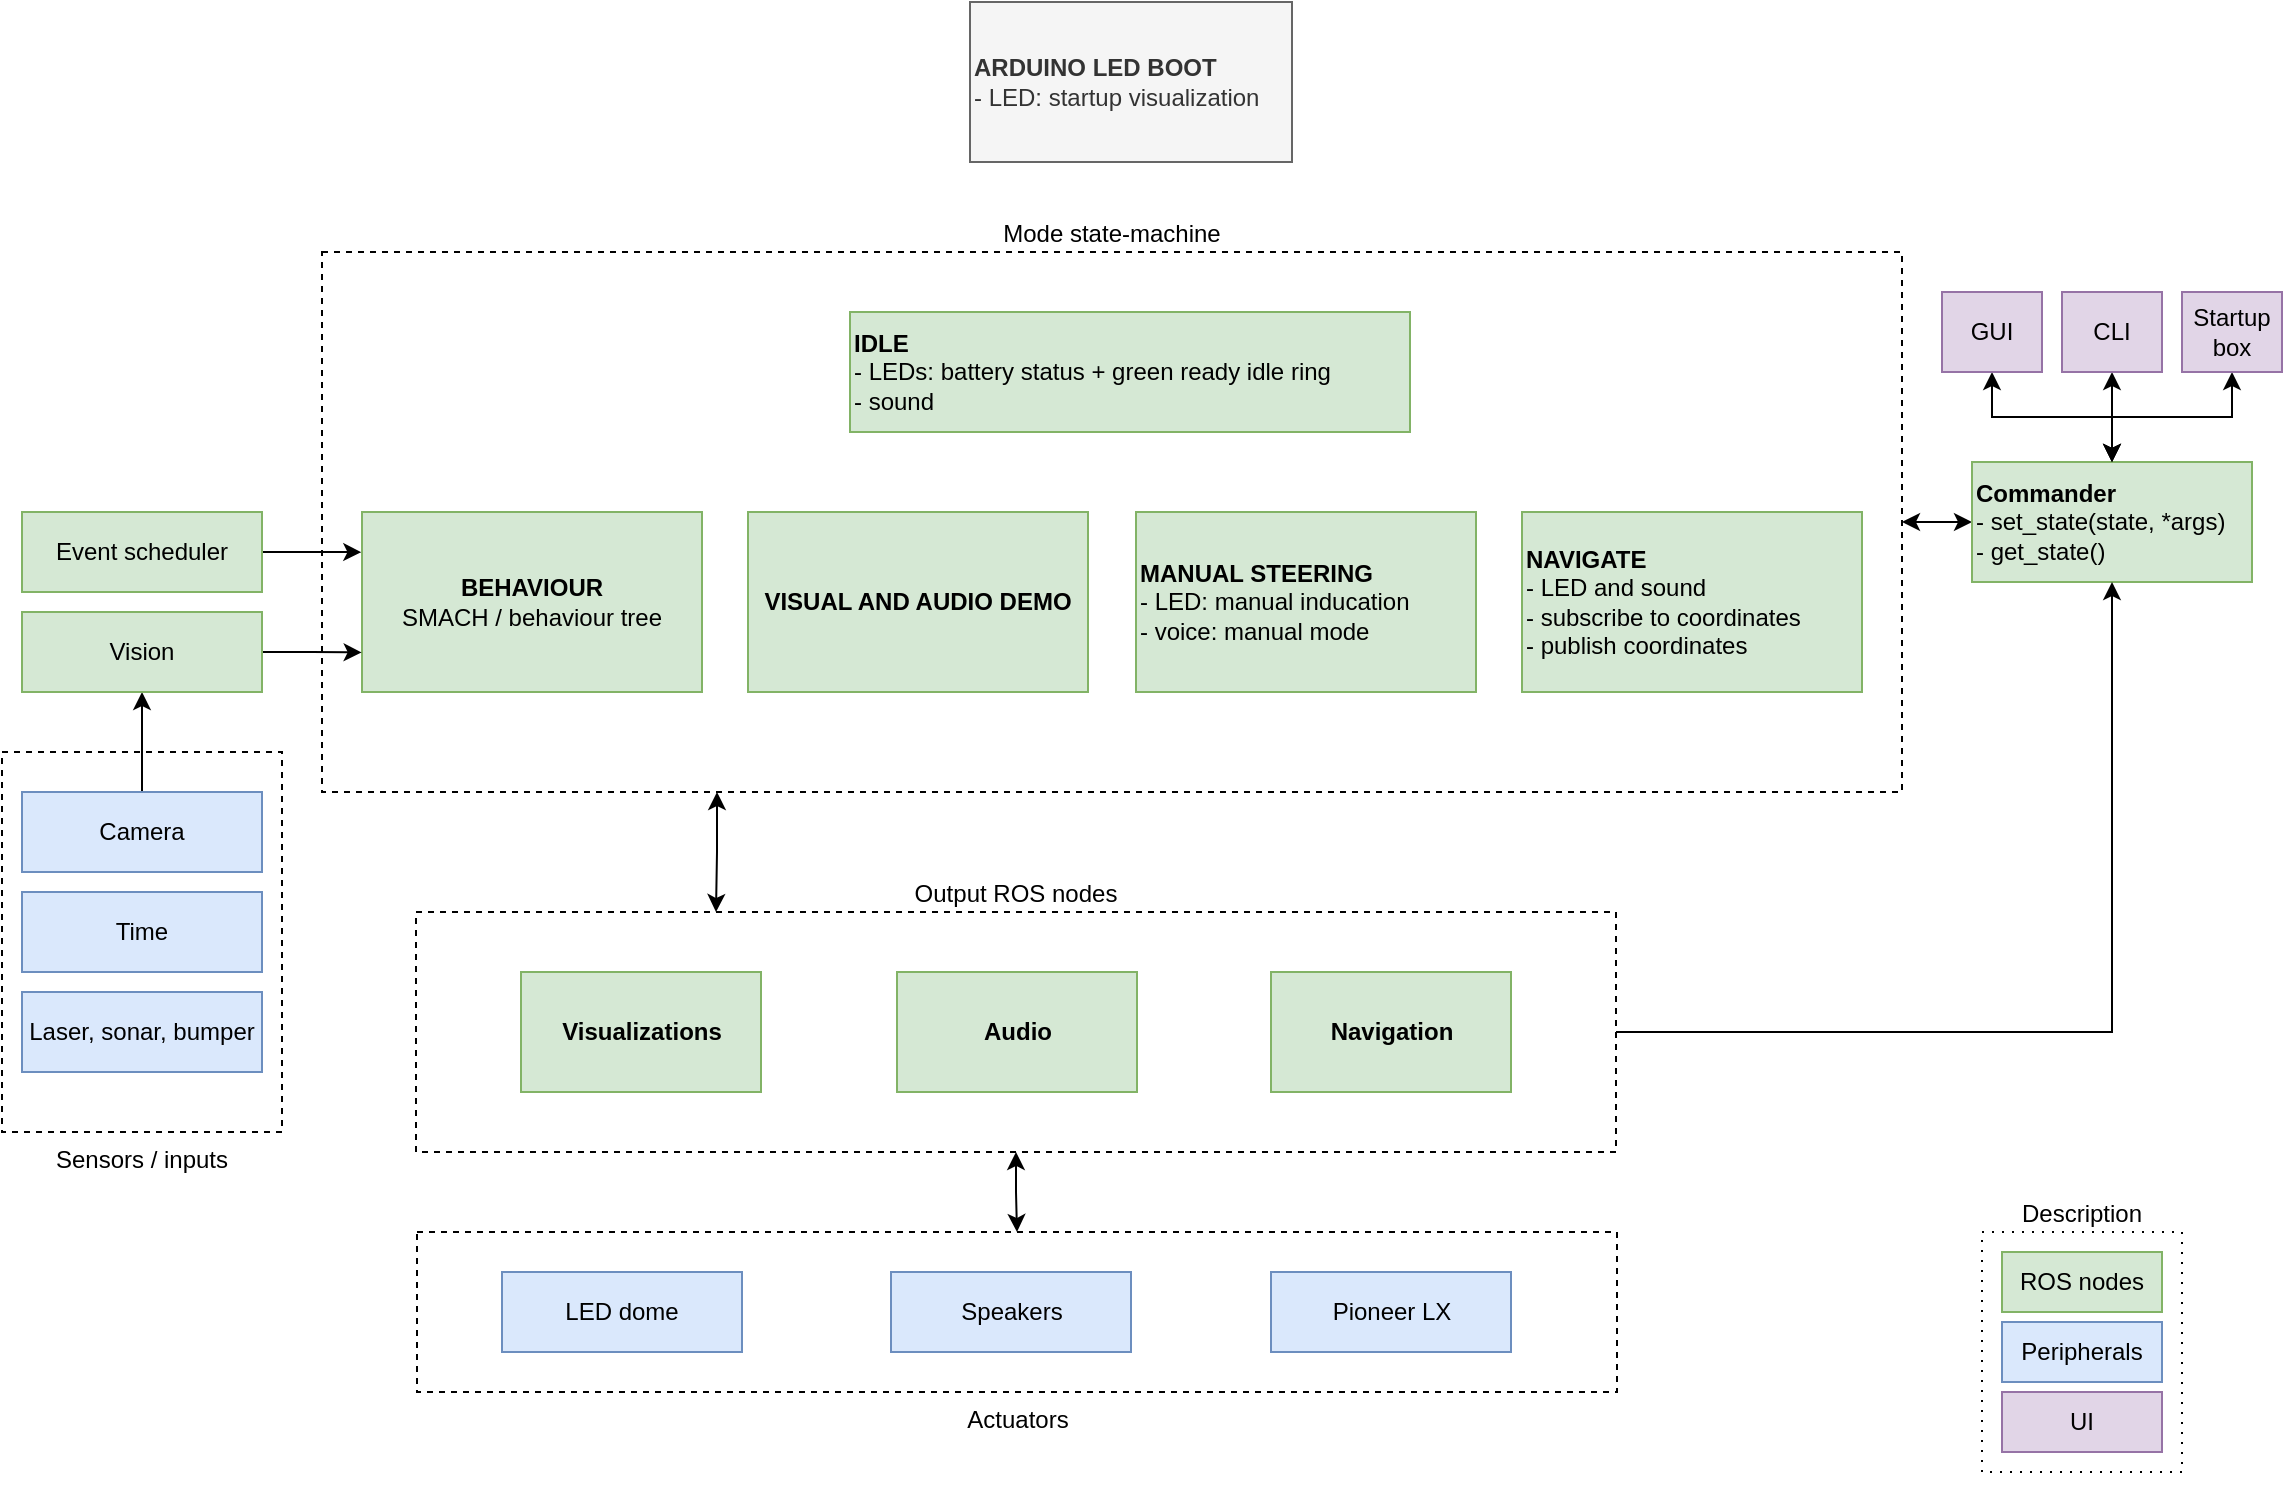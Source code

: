 <mxfile version="12.5.3" type="device"><diagram id="6OnpdtAAKKhr5p_AtVlW" name="Page-1"><mxGraphModel dx="1422" dy="973" grid="1" gridSize="10" guides="1" tooltips="1" connect="1" arrows="1" fold="1" page="1" pageScale="1" pageWidth="1169" pageHeight="827" math="0" shadow="0"><root><mxCell id="0"/><mxCell id="1" parent="0"/><mxCell id="liCN6XQj_wZ74_ZR0JUV-6" value="Sensors / inputs" style="rounded=0;whiteSpace=wrap;html=1;labelPosition=center;verticalLabelPosition=bottom;align=center;verticalAlign=top;dashed=1;" vertex="1" parent="1"><mxGeometry x="20" y="390" width="140" height="190" as="geometry"/></mxCell><mxCell id="1Ipf9dVRUQRrrsdZAD5U-14" style="edgeStyle=orthogonalEdgeStyle;rounded=0;orthogonalLoop=1;jettySize=auto;html=1;exitX=0;exitY=0.5;exitDx=0;exitDy=0;verticalAlign=bottom;startArrow=classic;startFill=1;entryX=1;entryY=0.5;entryDx=0;entryDy=0;" parent="1" source="1Ipf9dVRUQRrrsdZAD5U-7" target="1Ipf9dVRUQRrrsdZAD5U-1" edge="1"><mxGeometry relative="1" as="geometry"><mxPoint x="980" y="275" as="targetPoint"/></mxGeometry></mxCell><mxCell id="1Ipf9dVRUQRrrsdZAD5U-7" value="&lt;b&gt;Commander&lt;/b&gt;&lt;br&gt;- set_state(state, *args)&lt;br&gt;- get_state()" style="rounded=0;whiteSpace=wrap;html=1;align=left;fillColor=#d5e8d4;strokeColor=#82b366;fontColor=#000000;" parent="1" vertex="1"><mxGeometry x="1005" y="245" width="140" height="60" as="geometry"/></mxCell><mxCell id="4aY3gdbjoPj21SdY-y5P-2" style="edgeStyle=orthogonalEdgeStyle;rounded=0;orthogonalLoop=1;jettySize=auto;html=1;exitX=0.25;exitY=1;exitDx=0;exitDy=0;entryX=0.25;entryY=0;entryDx=0;entryDy=0;startArrow=classic;startFill=1;" parent="1" source="1Ipf9dVRUQRrrsdZAD5U-1" target="1Ipf9dVRUQRrrsdZAD5U-11" edge="1"><mxGeometry relative="1" as="geometry"/></mxCell><mxCell id="1Ipf9dVRUQRrrsdZAD5U-1" value="Mode state-machine" style="rounded=0;whiteSpace=wrap;html=1;dashed=1;labelPosition=center;verticalLabelPosition=top;align=center;verticalAlign=bottom;" parent="1" vertex="1"><mxGeometry x="180" y="140" width="790" height="270" as="geometry"/></mxCell><mxCell id="1Ipf9dVRUQRrrsdZAD5U-2" value="&lt;b&gt;IDLE&lt;/b&gt;&lt;br&gt;- LEDs: battery status + green ready idle ring&lt;br&gt;- sound" style="rounded=0;whiteSpace=wrap;html=1;align=left;fillColor=#d5e8d4;strokeColor=#82b366;fontColor=#000000;" parent="1" vertex="1"><mxGeometry x="444" y="170" width="280" height="60" as="geometry"/></mxCell><mxCell id="1Ipf9dVRUQRrrsdZAD5U-28" value="&lt;b&gt;ARDUINO LED BOOT&lt;/b&gt;&lt;br&gt;- LED: startup visualization" style="rounded=0;whiteSpace=wrap;html=1;align=left;fillColor=#f5f5f5;strokeColor=#666666;fontColor=#333333;" parent="1" vertex="1"><mxGeometry x="504" y="15" width="161" height="80" as="geometry"/></mxCell><mxCell id="1Ipf9dVRUQRrrsdZAD5U-40" style="edgeStyle=orthogonalEdgeStyle;rounded=0;orthogonalLoop=1;jettySize=auto;html=1;exitX=1;exitY=0.5;exitDx=0;exitDy=0;startArrow=none;startFill=0;entryX=-0.002;entryY=0.223;entryDx=0;entryDy=0;entryPerimeter=0;" parent="1" source="1Ipf9dVRUQRrrsdZAD5U-39" target="1Ipf9dVRUQRrrsdZAD5U-32" edge="1"><mxGeometry relative="1" as="geometry"><mxPoint x="200" y="290" as="targetPoint"/></mxGeometry></mxCell><mxCell id="1Ipf9dVRUQRrrsdZAD5U-39" value="Event scheduler" style="rounded=0;whiteSpace=wrap;html=1;fillColor=#d5e8d4;strokeColor=#82b366;fontColor=#000000;" parent="1" vertex="1"><mxGeometry x="30" y="270" width="120" height="40" as="geometry"/></mxCell><mxCell id="1Ipf9dVRUQRrrsdZAD5U-4" value="&lt;b&gt;MANUAL STEERING&lt;/b&gt;&lt;br&gt;- LED: manual inducation&lt;br&gt;- voice: manual mode" style="rounded=0;whiteSpace=wrap;html=1;align=left;fillColor=#d5e8d4;strokeColor=#82b366;fontColor=#000000;" parent="1" vertex="1"><mxGeometry x="587" y="270" width="170" height="90" as="geometry"/></mxCell><mxCell id="1Ipf9dVRUQRrrsdZAD5U-6" value="&lt;b&gt;VISUAL AND AUDIO DEMO&lt;/b&gt;" style="rounded=0;whiteSpace=wrap;html=1;align=center;fillColor=#d5e8d4;strokeColor=#82b366;fontColor=#000000;" parent="1" vertex="1"><mxGeometry x="393" y="270" width="170" height="90" as="geometry"/></mxCell><mxCell id="1Ipf9dVRUQRrrsdZAD5U-32" value="&lt;b&gt;BEHAVIOUR&lt;/b&gt;&lt;br&gt;SMACH / behaviour tree" style="rounded=0;whiteSpace=wrap;html=1;align=center;fillColor=#d5e8d4;strokeColor=#82b366;fontColor=#000000;" parent="1" vertex="1"><mxGeometry x="200" y="270" width="170" height="90" as="geometry"/></mxCell><mxCell id="1Ipf9dVRUQRrrsdZAD5U-43" style="edgeStyle=orthogonalEdgeStyle;rounded=0;orthogonalLoop=1;jettySize=auto;html=1;exitX=1;exitY=0.5;exitDx=0;exitDy=0;entryX=0.5;entryY=1;entryDx=0;entryDy=0;startArrow=none;startFill=0;" parent="1" source="1Ipf9dVRUQRrrsdZAD5U-11" target="1Ipf9dVRUQRrrsdZAD5U-7" edge="1"><mxGeometry relative="1" as="geometry"/></mxCell><mxCell id="1Ipf9dVRUQRrrsdZAD5U-45" style="edgeStyle=orthogonalEdgeStyle;rounded=0;orthogonalLoop=1;jettySize=auto;html=1;exitX=0.5;exitY=0;exitDx=0;exitDy=0;entryX=0.5;entryY=1;entryDx=0;entryDy=0;startArrow=none;startFill=0;" parent="1" source="1Ipf9dVRUQRrrsdZAD5U-44" target="liCN6XQj_wZ74_ZR0JUV-1" edge="1"><mxGeometry relative="1" as="geometry"/></mxCell><mxCell id="1Ipf9dVRUQRrrsdZAD5U-44" value="Camera" style="rounded=0;whiteSpace=wrap;html=1;fillColor=#dae8fc;strokeColor=#6c8ebf;fontColor=#000000;" parent="1" vertex="1"><mxGeometry x="30.0" y="410" width="120" height="40" as="geometry"/></mxCell><mxCell id="liCN6XQj_wZ74_ZR0JUV-16" style="edgeStyle=orthogonalEdgeStyle;rounded=0;orthogonalLoop=1;jettySize=auto;html=1;exitX=0.5;exitY=1;exitDx=0;exitDy=0;entryX=0.5;entryY=0;entryDx=0;entryDy=0;startArrow=classic;startFill=1;" edge="1" parent="1" source="1Ipf9dVRUQRrrsdZAD5U-11" target="liCN6XQj_wZ74_ZR0JUV-7"><mxGeometry relative="1" as="geometry"/></mxCell><mxCell id="1Ipf9dVRUQRrrsdZAD5U-11" value="Output ROS nodes" style="rounded=0;whiteSpace=wrap;html=1;dashed=1;labelPosition=center;verticalLabelPosition=top;align=center;verticalAlign=bottom;" parent="1" vertex="1"><mxGeometry x="227" y="470" width="600" height="120" as="geometry"/></mxCell><mxCell id="1Ipf9dVRUQRrrsdZAD5U-8" value="Visualizations" style="rounded=0;whiteSpace=wrap;html=1;fillColor=#d5e8d4;strokeColor=#82b366;fontColor=#000000;fontStyle=1" parent="1" vertex="1"><mxGeometry x="279.5" y="500" width="120" height="60" as="geometry"/></mxCell><mxCell id="1Ipf9dVRUQRrrsdZAD5U-9" value="Audio" style="rounded=0;whiteSpace=wrap;html=1;fillColor=#d5e8d4;strokeColor=#82b366;fontColor=#000000;fontStyle=1" parent="1" vertex="1"><mxGeometry x="467.5" y="500" width="120" height="60" as="geometry"/></mxCell><mxCell id="1Ipf9dVRUQRrrsdZAD5U-10" value="Navigation" style="rounded=0;whiteSpace=wrap;html=1;fillColor=#d5e8d4;strokeColor=#82b366;fontColor=#000000;fontStyle=1" parent="1" vertex="1"><mxGeometry x="654.5" y="500" width="120" height="60" as="geometry"/></mxCell><mxCell id="1Ipf9dVRUQRrrsdZAD5U-47" style="edgeStyle=orthogonalEdgeStyle;rounded=0;orthogonalLoop=1;jettySize=auto;html=1;exitX=0.5;exitY=1;exitDx=0;exitDy=0;startArrow=classic;startFill=1;fontColor=#000;" parent="1" source="1Ipf9dVRUQRrrsdZAD5U-46" target="1Ipf9dVRUQRrrsdZAD5U-7" edge="1"><mxGeometry relative="1" as="geometry"/></mxCell><mxCell id="1Ipf9dVRUQRrrsdZAD5U-46" value="GUI&lt;br&gt;" style="rounded=0;whiteSpace=wrap;html=1;align=center;fillColor=#e1d5e7;strokeColor=#9673a6;fontColor=#000;" parent="1" vertex="1"><mxGeometry x="990" y="160" width="50" height="40" as="geometry"/></mxCell><mxCell id="4aY3gdbjoPj21SdY-y5P-1" value="&lt;b&gt;NAVIGATE&lt;br&gt;&lt;/b&gt;- LED and sound&lt;br&gt;- subscribe to coordinates&lt;br&gt;- publish coordinates" style="rounded=0;whiteSpace=wrap;html=1;align=left;fillColor=#d5e8d4;strokeColor=#82b366;fontColor=#000000;" parent="1" vertex="1"><mxGeometry x="780" y="270" width="170" height="90" as="geometry"/></mxCell><mxCell id="gCPgkVrLY4gSI0CWrWjf-4" style="edgeStyle=orthogonalEdgeStyle;rounded=0;orthogonalLoop=1;jettySize=auto;html=1;exitX=0.5;exitY=1;exitDx=0;exitDy=0;entryX=0.5;entryY=0;entryDx=0;entryDy=0;startArrow=classic;startFill=1;" parent="1" source="gCPgkVrLY4gSI0CWrWjf-2" target="1Ipf9dVRUQRrrsdZAD5U-7" edge="1"><mxGeometry relative="1" as="geometry"/></mxCell><mxCell id="gCPgkVrLY4gSI0CWrWjf-2" value="CLI" style="rounded=0;whiteSpace=wrap;html=1;align=center;fillColor=#e1d5e7;strokeColor=#9673a6;fontColor=#000;" parent="1" vertex="1"><mxGeometry x="1050" y="160" width="50" height="40" as="geometry"/></mxCell><mxCell id="gCPgkVrLY4gSI0CWrWjf-5" style="edgeStyle=orthogonalEdgeStyle;rounded=0;orthogonalLoop=1;jettySize=auto;html=1;exitX=0.5;exitY=1;exitDx=0;exitDy=0;entryX=0.5;entryY=0;entryDx=0;entryDy=0;startArrow=classic;startFill=1;" parent="1" source="gCPgkVrLY4gSI0CWrWjf-3" target="1Ipf9dVRUQRrrsdZAD5U-7" edge="1"><mxGeometry relative="1" as="geometry"/></mxCell><mxCell id="gCPgkVrLY4gSI0CWrWjf-3" value="Startup box" style="rounded=0;whiteSpace=wrap;html=1;align=center;fillColor=#e1d5e7;strokeColor=#9673a6;fontColor=#000;" parent="1" vertex="1"><mxGeometry x="1110" y="160" width="50" height="40" as="geometry"/></mxCell><mxCell id="liCN6XQj_wZ74_ZR0JUV-3" style="edgeStyle=orthogonalEdgeStyle;rounded=0;orthogonalLoop=1;jettySize=auto;html=1;exitX=1;exitY=0.5;exitDx=0;exitDy=0;entryX=-0.001;entryY=0.78;entryDx=0;entryDy=0;entryPerimeter=0;" edge="1" parent="1" source="liCN6XQj_wZ74_ZR0JUV-1" target="1Ipf9dVRUQRrrsdZAD5U-32"><mxGeometry relative="1" as="geometry"/></mxCell><mxCell id="liCN6XQj_wZ74_ZR0JUV-1" value="Vision" style="rounded=0;whiteSpace=wrap;html=1;fillColor=#d5e8d4;strokeColor=#82b366;fontColor=#000000;" vertex="1" parent="1"><mxGeometry x="30.0" y="320" width="120" height="40" as="geometry"/></mxCell><mxCell id="liCN6XQj_wZ74_ZR0JUV-4" value="Time" style="rounded=0;whiteSpace=wrap;html=1;fillColor=#dae8fc;strokeColor=#6c8ebf;fontColor=#000000;" vertex="1" parent="1"><mxGeometry x="30.0" y="460" width="120" height="40" as="geometry"/></mxCell><mxCell id="liCN6XQj_wZ74_ZR0JUV-5" value="Laser, sonar, bumper" style="rounded=0;whiteSpace=wrap;html=1;fillColor=#dae8fc;strokeColor=#6c8ebf;fontColor=#000000;" vertex="1" parent="1"><mxGeometry x="30.0" y="510" width="120" height="40" as="geometry"/></mxCell><mxCell id="liCN6XQj_wZ74_ZR0JUV-7" value="Actuators" style="rounded=0;whiteSpace=wrap;html=1;labelPosition=center;verticalLabelPosition=bottom;align=center;verticalAlign=top;dashed=1;" vertex="1" parent="1"><mxGeometry x="227.5" y="630" width="600" height="80" as="geometry"/></mxCell><mxCell id="liCN6XQj_wZ74_ZR0JUV-13" value="LED dome" style="rounded=0;whiteSpace=wrap;html=1;fillColor=#dae8fc;strokeColor=#6c8ebf;fontColor=#000000;" vertex="1" parent="1"><mxGeometry x="270" y="650" width="120" height="40" as="geometry"/></mxCell><mxCell id="liCN6XQj_wZ74_ZR0JUV-14" value="Pioneer LX" style="rounded=0;whiteSpace=wrap;html=1;fillColor=#dae8fc;strokeColor=#6c8ebf;fontColor=#000000;" vertex="1" parent="1"><mxGeometry x="654.5" y="650" width="120" height="40" as="geometry"/></mxCell><mxCell id="liCN6XQj_wZ74_ZR0JUV-15" value="Speakers" style="rounded=0;whiteSpace=wrap;html=1;fillColor=#dae8fc;strokeColor=#6c8ebf;fontColor=#000000;" vertex="1" parent="1"><mxGeometry x="464.5" y="650" width="120" height="40" as="geometry"/></mxCell><mxCell id="liCN6XQj_wZ74_ZR0JUV-21" value="Description" style="rounded=0;whiteSpace=wrap;html=1;fontColor=#000000;labelPosition=center;verticalLabelPosition=top;align=center;verticalAlign=bottom;dashed=1;dashPattern=1 4;" vertex="1" parent="1"><mxGeometry x="1010" y="630" width="100" height="120" as="geometry"/></mxCell><mxCell id="liCN6XQj_wZ74_ZR0JUV-17" value="ROS nodes" style="rounded=0;whiteSpace=wrap;html=1;fillColor=#d5e8d4;strokeColor=#82b366;fontColor=#000000;" vertex="1" parent="1"><mxGeometry x="1020" y="640" width="80" height="30" as="geometry"/></mxCell><mxCell id="liCN6XQj_wZ74_ZR0JUV-18" value="Peripherals" style="rounded=0;whiteSpace=wrap;html=1;fillColor=#dae8fc;strokeColor=#6c8ebf;fontColor=#000000;" vertex="1" parent="1"><mxGeometry x="1020" y="675" width="80" height="30" as="geometry"/></mxCell><mxCell id="liCN6XQj_wZ74_ZR0JUV-19" value="UI" style="rounded=0;whiteSpace=wrap;html=1;fillColor=#e1d5e7;strokeColor=#9673a6;fontColor=#000000;" vertex="1" parent="1"><mxGeometry x="1020" y="710" width="80" height="30" as="geometry"/></mxCell><mxCell id="liCN6XQj_wZ74_ZR0JUV-24" style="edgeStyle=orthogonalEdgeStyle;rounded=0;orthogonalLoop=1;jettySize=auto;html=1;exitX=0.5;exitY=1;exitDx=0;exitDy=0;startArrow=classic;startFill=1;fontColor=#000000;" edge="1" parent="1" source="liCN6XQj_wZ74_ZR0JUV-21" target="liCN6XQj_wZ74_ZR0JUV-21"><mxGeometry relative="1" as="geometry"/></mxCell></root></mxGraphModel></diagram></mxfile>